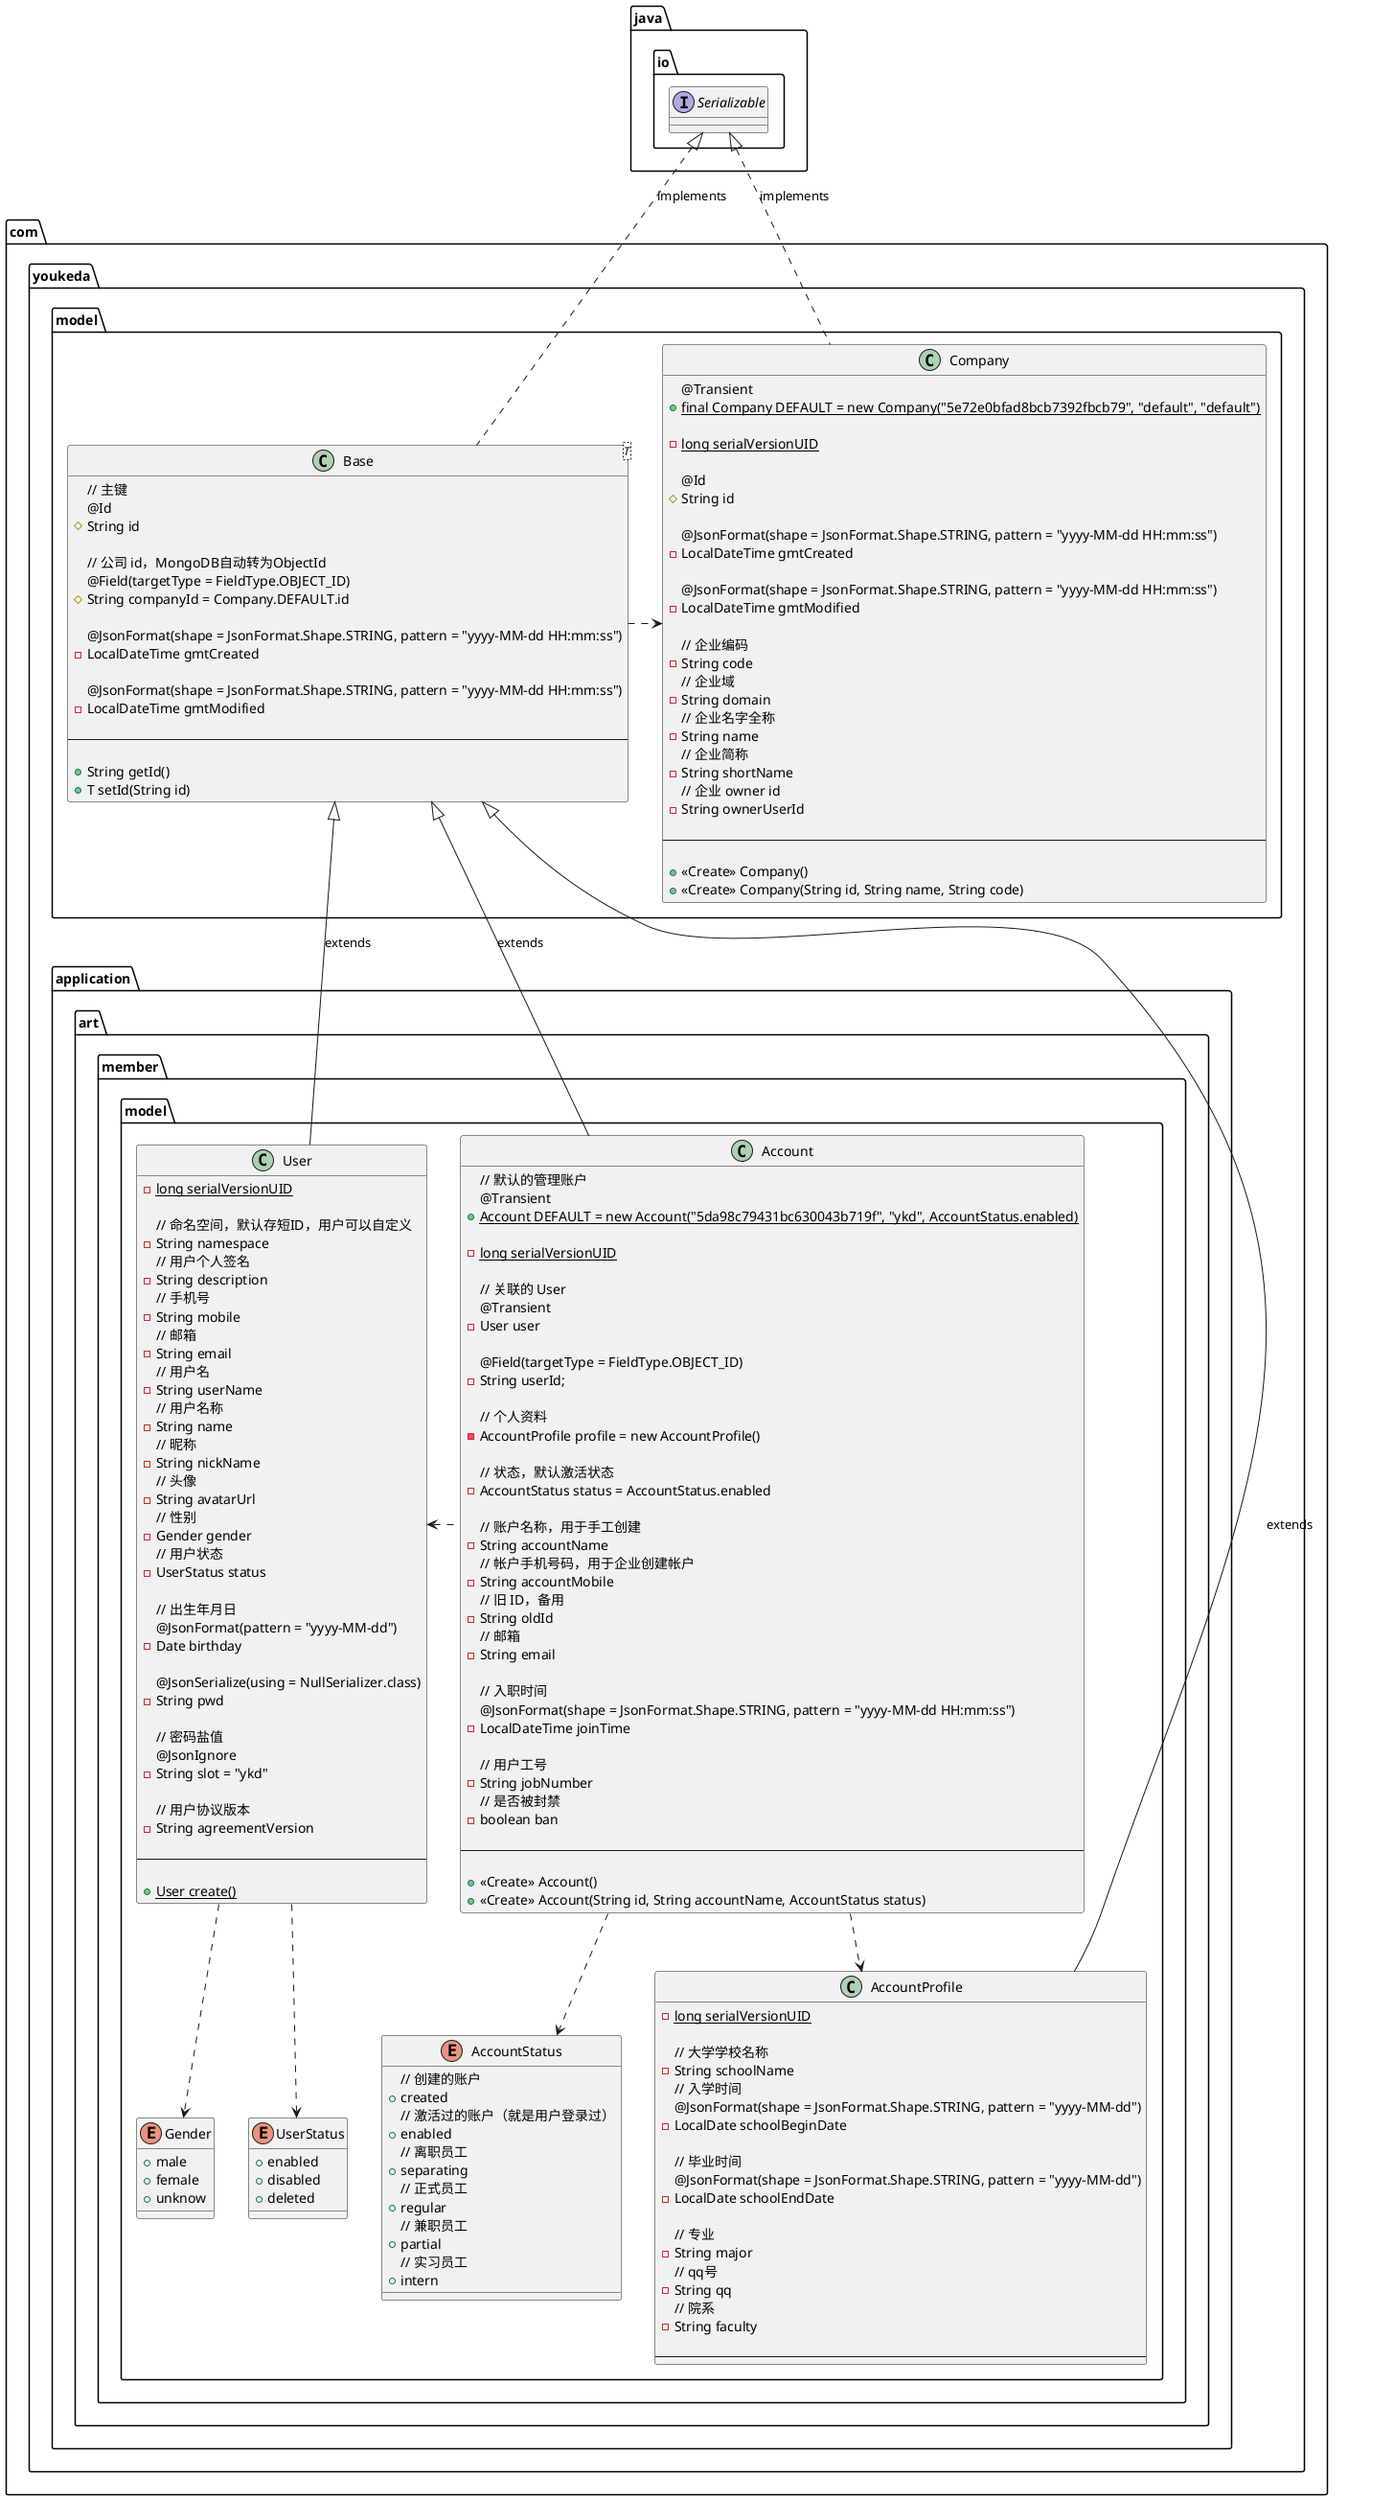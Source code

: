 @startuml

interface java.io.Serializable {
}

class com.youkeda.model.Base<T> {
// 主键
@Id
# String id

// 公司 id，MongoDB自动转为ObjectId
@Field(targetType = FieldType.OBJECT_ID)
# String companyId = Company.DEFAULT.id

@JsonFormat(shape = JsonFormat.Shape.STRING, pattern = "yyyy-MM-dd HH:mm:ss")
- LocalDateTime gmtCreated

@JsonFormat(shape = JsonFormat.Shape.STRING, pattern = "yyyy-MM-dd HH:mm:ss")
- LocalDateTime gmtModified

----

+ String getId()
+ T setId(String id)
}

enum com.youkeda.application.art.member.model.AccountStatus {
// 创建的账户
+  created
// 激活过的账户（就是用户登录过）
+  enabled
// 离职员工
+  separating
// 正式员工
+  regular
// 兼职员工
+  partial
// 实习员工
+  intern
}

class com.youkeda.model.Company {
@Transient
+ {static} final Company DEFAULT = new Company("5e72e0bfad8bcb7392fbcb79", "default", "default")

- {static} long serialVersionUID

@Id
# String id

@JsonFormat(shape = JsonFormat.Shape.STRING, pattern = "yyyy-MM-dd HH:mm:ss")
- LocalDateTime gmtCreated

@JsonFormat(shape = JsonFormat.Shape.STRING, pattern = "yyyy-MM-dd HH:mm:ss")
- LocalDateTime gmtModified

// 企业编码
- String code
// 企业域
- String domain
// 企业名字全称
- String name
// 企业简称
- String shortName
// 企业 owner id
- String ownerUserId

----

+ <<Create>> Company()
+ <<Create>> Company(String id, String name, String code)
}

class com.youkeda.application.art.member.model.Account {
// 默认的管理账户
@Transient
+ {static} Account DEFAULT = new Account("5da98c79431bc630043b719f", "ykd", AccountStatus.enabled)

- {static} long serialVersionUID

// 关联的 User
@Transient
- User user

@Field(targetType = FieldType.OBJECT_ID)
- String userId;

// 个人资料
- AccountProfile profile = new AccountProfile()

// 状态，默认激活状态
- AccountStatus status = AccountStatus.enabled

// 账户名称，用于手工创建
- String accountName
// 帐户手机号码，用于企业创建帐户
- String accountMobile
// 旧 ID，备用
- String oldId
// 邮箱
- String email

// 入职时间
@JsonFormat(shape = JsonFormat.Shape.STRING, pattern = "yyyy-MM-dd HH:mm:ss")
- LocalDateTime joinTime

// 用户工号
- String jobNumber
// 是否被封禁
- boolean ban

----

+ <<Create>> Account()
+ <<Create>> Account(String id, String accountName, AccountStatus status)
}

class com.youkeda.application.art.member.model.AccountProfile {
- {static} long serialVersionUID

// 大学学校名称
- String schoolName
// 入学时间
@JsonFormat(shape = JsonFormat.Shape.STRING, pattern = "yyyy-MM-dd")
- LocalDate schoolBeginDate

// 毕业时间
@JsonFormat(shape = JsonFormat.Shape.STRING, pattern = "yyyy-MM-dd")
- LocalDate schoolEndDate

// 专业
- String major
// qq号
- String qq
// 院系
- String faculty

----
}

class com.youkeda.application.art.member.model.User {
- {static} long serialVersionUID

// 命名空间，默认存短ID，用户可以自定义
- String namespace
// 用户个人签名
- String description
// 手机号
- String mobile
// 邮箱
- String email
// 用户名
- String userName
// 用户名称
- String name
// 昵称
- String nickName
// 头像
- String avatarUrl
// 性别
- Gender gender
// 用户状态
- UserStatus status

// 出生年月日
@JsonFormat(pattern = "yyyy-MM-dd")
- Date birthday

@JsonSerialize(using = NullSerializer.class)
- String pwd

// 密码盐值
@JsonIgnore
- String slot = "ykd"

// 用户协议版本
- String agreementVersion

----

+ {static} User create()
}

enum com.youkeda.application.art.member.model.Gender {
+  male
+  female
+  unknow
}

enum com.youkeda.application.art.member.model.UserStatus {
+  enabled
+  disabled
+  deleted
}

java.io.Serializable <|.. com.youkeda.model.Base : implements
java.io.Serializable <|.. com.youkeda.model.Company : implements
com.youkeda.model.Base .right.> com.youkeda.model.Company

com.youkeda.model.Base <|-- com.youkeda.application.art.member.model.Account : extends
com.youkeda.model.Base <|-- com.youkeda.application.art.member.model.AccountProfile : extends
com.youkeda.model.Base <|-- com.youkeda.application.art.member.model.User : extends

com.youkeda.application.art.member.model.User ..> com.youkeda.application.art.member.model.Gender
com.youkeda.application.art.member.model.User ..> com.youkeda.application.art.member.model.UserStatus

com.youkeda.application.art.member.model.Account ..> com.youkeda.application.art.member.model.AccountProfile
com.youkeda.application.art.member.model.Account ..> com.youkeda.application.art.member.model.AccountStatus
com.youkeda.application.art.member.model.Account .left.> com.youkeda.application.art.member.model.User

@enduml